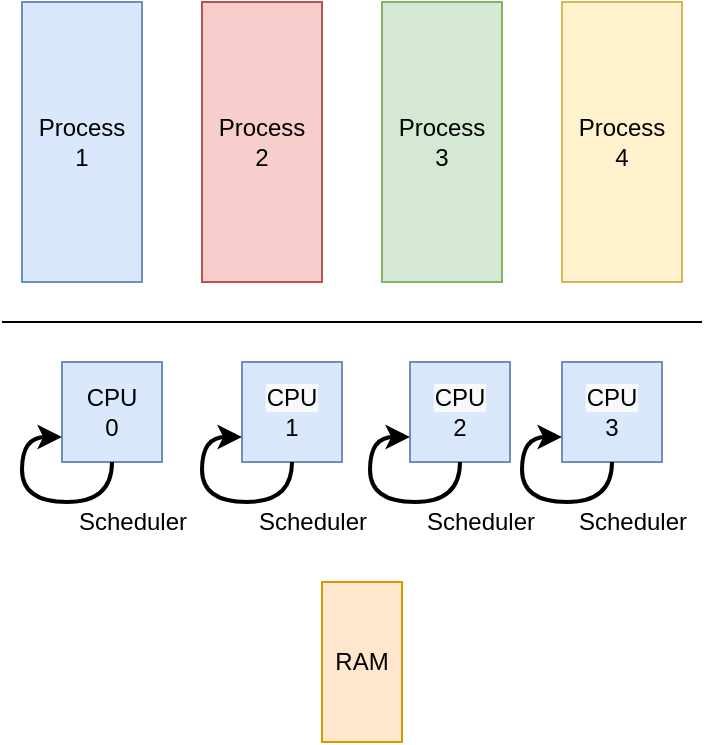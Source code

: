<mxfile version="13.5.5" type="github">
  <diagram id="ycBOs85kkvwmElxft72Y" name="Page-1">
    <mxGraphModel dx="746" dy="971" grid="1" gridSize="10" guides="1" tooltips="1" connect="1" arrows="1" fold="1" page="1" pageScale="1" pageWidth="827" pageHeight="1169" math="0" shadow="0">
      <root>
        <mxCell id="0" />
        <mxCell id="1" parent="0" />
        <mxCell id="8oHLRH3GPSrA4FNA6NJG-1" value="Process&lt;br&gt;1" style="rounded=0;whiteSpace=wrap;html=1;fillColor=#dae8fc;strokeColor=#6c8ebf;" vertex="1" parent="1">
          <mxGeometry x="160" y="200" width="60" height="140" as="geometry" />
        </mxCell>
        <mxCell id="8oHLRH3GPSrA4FNA6NJG-2" value="Process&lt;br&gt;2" style="rounded=0;whiteSpace=wrap;html=1;fillColor=#f8cecc;strokeColor=#b85450;" vertex="1" parent="1">
          <mxGeometry x="250" y="200" width="60" height="140" as="geometry" />
        </mxCell>
        <mxCell id="8oHLRH3GPSrA4FNA6NJG-3" value="Process&lt;br&gt;3" style="rounded=0;whiteSpace=wrap;html=1;fillColor=#d5e8d4;strokeColor=#82b366;" vertex="1" parent="1">
          <mxGeometry x="340" y="200" width="60" height="140" as="geometry" />
        </mxCell>
        <mxCell id="8oHLRH3GPSrA4FNA6NJG-4" value="Process&lt;br&gt;4" style="rounded=0;whiteSpace=wrap;html=1;fillColor=#fff2cc;strokeColor=#d6b656;" vertex="1" parent="1">
          <mxGeometry x="430" y="200" width="60" height="140" as="geometry" />
        </mxCell>
        <mxCell id="8oHLRH3GPSrA4FNA6NJG-5" value="" style="endArrow=none;html=1;" edge="1" parent="1">
          <mxGeometry width="50" height="50" relative="1" as="geometry">
            <mxPoint x="150" y="360" as="sourcePoint" />
            <mxPoint x="500" y="360" as="targetPoint" />
          </mxGeometry>
        </mxCell>
        <mxCell id="8oHLRH3GPSrA4FNA6NJG-6" value="CPU&lt;br&gt;0" style="rounded=0;whiteSpace=wrap;html=1;fillColor=#dae8fc;strokeColor=#6c8ebf;" vertex="1" parent="1">
          <mxGeometry x="180" y="380" width="50" height="50" as="geometry" />
        </mxCell>
        <mxCell id="8oHLRH3GPSrA4FNA6NJG-7" value="&lt;span style=&quot;color: rgb(0 , 0 , 0) ; font-family: &amp;#34;helvetica&amp;#34; ; font-size: 12px ; font-style: normal ; font-weight: 400 ; letter-spacing: normal ; text-align: center ; text-indent: 0px ; text-transform: none ; word-spacing: 0px ; background-color: rgb(248 , 249 , 250) ; display: inline ; float: none&quot;&gt;CPU&lt;/span&gt;&lt;br style=&quot;color: rgb(0 , 0 , 0) ; font-family: &amp;#34;helvetica&amp;#34; ; font-size: 12px ; font-style: normal ; font-weight: 400 ; letter-spacing: normal ; text-align: center ; text-indent: 0px ; text-transform: none ; word-spacing: 0px ; background-color: rgb(248 , 249 , 250)&quot;&gt;&lt;font face=&quot;helvetica&quot;&gt;1&lt;/font&gt;" style="rounded=0;whiteSpace=wrap;html=1;fillColor=#dae8fc;strokeColor=#6c8ebf;" vertex="1" parent="1">
          <mxGeometry x="270" y="380" width="50" height="50" as="geometry" />
        </mxCell>
        <mxCell id="8oHLRH3GPSrA4FNA6NJG-8" value="&lt;span style=&quot;color: rgb(0 , 0 , 0) ; font-family: &amp;#34;helvetica&amp;#34; ; font-size: 12px ; font-style: normal ; font-weight: 400 ; letter-spacing: normal ; text-align: center ; text-indent: 0px ; text-transform: none ; word-spacing: 0px ; background-color: rgb(248 , 249 , 250) ; display: inline ; float: none&quot;&gt;CPU&lt;/span&gt;&lt;br style=&quot;color: rgb(0 , 0 , 0) ; font-family: &amp;#34;helvetica&amp;#34; ; font-size: 12px ; font-style: normal ; font-weight: 400 ; letter-spacing: normal ; text-align: center ; text-indent: 0px ; text-transform: none ; word-spacing: 0px ; background-color: rgb(248 , 249 , 250)&quot;&gt;&lt;font face=&quot;helvetica&quot;&gt;2&lt;/font&gt;" style="rounded=0;whiteSpace=wrap;html=1;fillColor=#dae8fc;strokeColor=#6c8ebf;" vertex="1" parent="1">
          <mxGeometry x="354" y="380" width="50" height="50" as="geometry" />
        </mxCell>
        <mxCell id="8oHLRH3GPSrA4FNA6NJG-9" value="&lt;span style=&quot;color: rgb(0 , 0 , 0) ; font-family: &amp;#34;helvetica&amp;#34; ; font-size: 12px ; font-style: normal ; font-weight: 400 ; letter-spacing: normal ; text-align: center ; text-indent: 0px ; text-transform: none ; word-spacing: 0px ; background-color: rgb(248 , 249 , 250) ; display: inline ; float: none&quot;&gt;CPU&lt;/span&gt;&lt;br style=&quot;color: rgb(0 , 0 , 0) ; font-family: &amp;#34;helvetica&amp;#34; ; font-size: 12px ; font-style: normal ; font-weight: 400 ; letter-spacing: normal ; text-align: center ; text-indent: 0px ; text-transform: none ; word-spacing: 0px ; background-color: rgb(248 , 249 , 250)&quot;&gt;&lt;font face=&quot;helvetica&quot;&gt;3&lt;/font&gt;" style="rounded=0;whiteSpace=wrap;html=1;fillColor=#dae8fc;strokeColor=#6c8ebf;" vertex="1" parent="1">
          <mxGeometry x="430" y="380" width="50" height="50" as="geometry" />
        </mxCell>
        <mxCell id="8oHLRH3GPSrA4FNA6NJG-10" value="RAM" style="rounded=0;whiteSpace=wrap;html=1;fillColor=#ffe6cc;strokeColor=#d79b00;" vertex="1" parent="1">
          <mxGeometry x="310" y="490" width="40" height="80" as="geometry" />
        </mxCell>
        <mxCell id="8oHLRH3GPSrA4FNA6NJG-11" style="edgeStyle=orthogonalEdgeStyle;rounded=0;orthogonalLoop=1;jettySize=auto;html=1;entryX=0;entryY=0.75;entryDx=0;entryDy=0;curved=1;exitX=0.5;exitY=1;exitDx=0;exitDy=0;strokeWidth=2;" edge="1" parent="1" source="8oHLRH3GPSrA4FNA6NJG-9" target="8oHLRH3GPSrA4FNA6NJG-9">
          <mxGeometry relative="1" as="geometry">
            <Array as="points">
              <mxPoint x="455" y="450" />
              <mxPoint x="410" y="450" />
              <mxPoint x="410" y="418" />
            </Array>
          </mxGeometry>
        </mxCell>
        <mxCell id="8oHLRH3GPSrA4FNA6NJG-12" value="Scheduler" style="text;html=1;align=center;verticalAlign=middle;resizable=0;points=[];autosize=1;" vertex="1" parent="1">
          <mxGeometry x="430" y="450" width="70" height="20" as="geometry" />
        </mxCell>
        <mxCell id="8oHLRH3GPSrA4FNA6NJG-14" style="edgeStyle=orthogonalEdgeStyle;rounded=0;orthogonalLoop=1;jettySize=auto;html=1;entryX=0;entryY=0.75;entryDx=0;entryDy=0;curved=1;exitX=0.5;exitY=1;exitDx=0;exitDy=0;strokeWidth=2;" edge="1" parent="1">
          <mxGeometry relative="1" as="geometry">
            <Array as="points">
              <mxPoint x="379" y="450" />
              <mxPoint x="334" y="450" />
              <mxPoint x="334" y="418" />
            </Array>
            <mxPoint x="379" y="430" as="sourcePoint" />
            <mxPoint x="354" y="417.5" as="targetPoint" />
          </mxGeometry>
        </mxCell>
        <mxCell id="8oHLRH3GPSrA4FNA6NJG-15" value="Scheduler" style="text;html=1;align=center;verticalAlign=middle;resizable=0;points=[];autosize=1;" vertex="1" parent="1">
          <mxGeometry x="354" y="450" width="70" height="20" as="geometry" />
        </mxCell>
        <mxCell id="8oHLRH3GPSrA4FNA6NJG-16" style="edgeStyle=orthogonalEdgeStyle;rounded=0;orthogonalLoop=1;jettySize=auto;html=1;entryX=0;entryY=0.75;entryDx=0;entryDy=0;curved=1;exitX=0.5;exitY=1;exitDx=0;exitDy=0;strokeWidth=2;" edge="1" parent="1">
          <mxGeometry relative="1" as="geometry">
            <Array as="points">
              <mxPoint x="295" y="450" />
              <mxPoint x="250" y="450" />
              <mxPoint x="250" y="418" />
            </Array>
            <mxPoint x="295" y="430" as="sourcePoint" />
            <mxPoint x="270" y="417.5" as="targetPoint" />
          </mxGeometry>
        </mxCell>
        <mxCell id="8oHLRH3GPSrA4FNA6NJG-17" value="Scheduler" style="text;html=1;align=center;verticalAlign=middle;resizable=0;points=[];autosize=1;" vertex="1" parent="1">
          <mxGeometry x="270" y="450" width="70" height="20" as="geometry" />
        </mxCell>
        <mxCell id="8oHLRH3GPSrA4FNA6NJG-18" style="edgeStyle=orthogonalEdgeStyle;rounded=0;orthogonalLoop=1;jettySize=auto;html=1;entryX=0;entryY=0.75;entryDx=0;entryDy=0;curved=1;exitX=0.5;exitY=1;exitDx=0;exitDy=0;strokeWidth=2;" edge="1" parent="1">
          <mxGeometry relative="1" as="geometry">
            <Array as="points">
              <mxPoint x="205" y="450" />
              <mxPoint x="160" y="450" />
              <mxPoint x="160" y="418" />
            </Array>
            <mxPoint x="205" y="430" as="sourcePoint" />
            <mxPoint x="180" y="417.5" as="targetPoint" />
          </mxGeometry>
        </mxCell>
        <mxCell id="8oHLRH3GPSrA4FNA6NJG-19" value="Scheduler" style="text;html=1;align=center;verticalAlign=middle;resizable=0;points=[];autosize=1;" vertex="1" parent="1">
          <mxGeometry x="180" y="450" width="70" height="20" as="geometry" />
        </mxCell>
      </root>
    </mxGraphModel>
  </diagram>
</mxfile>
